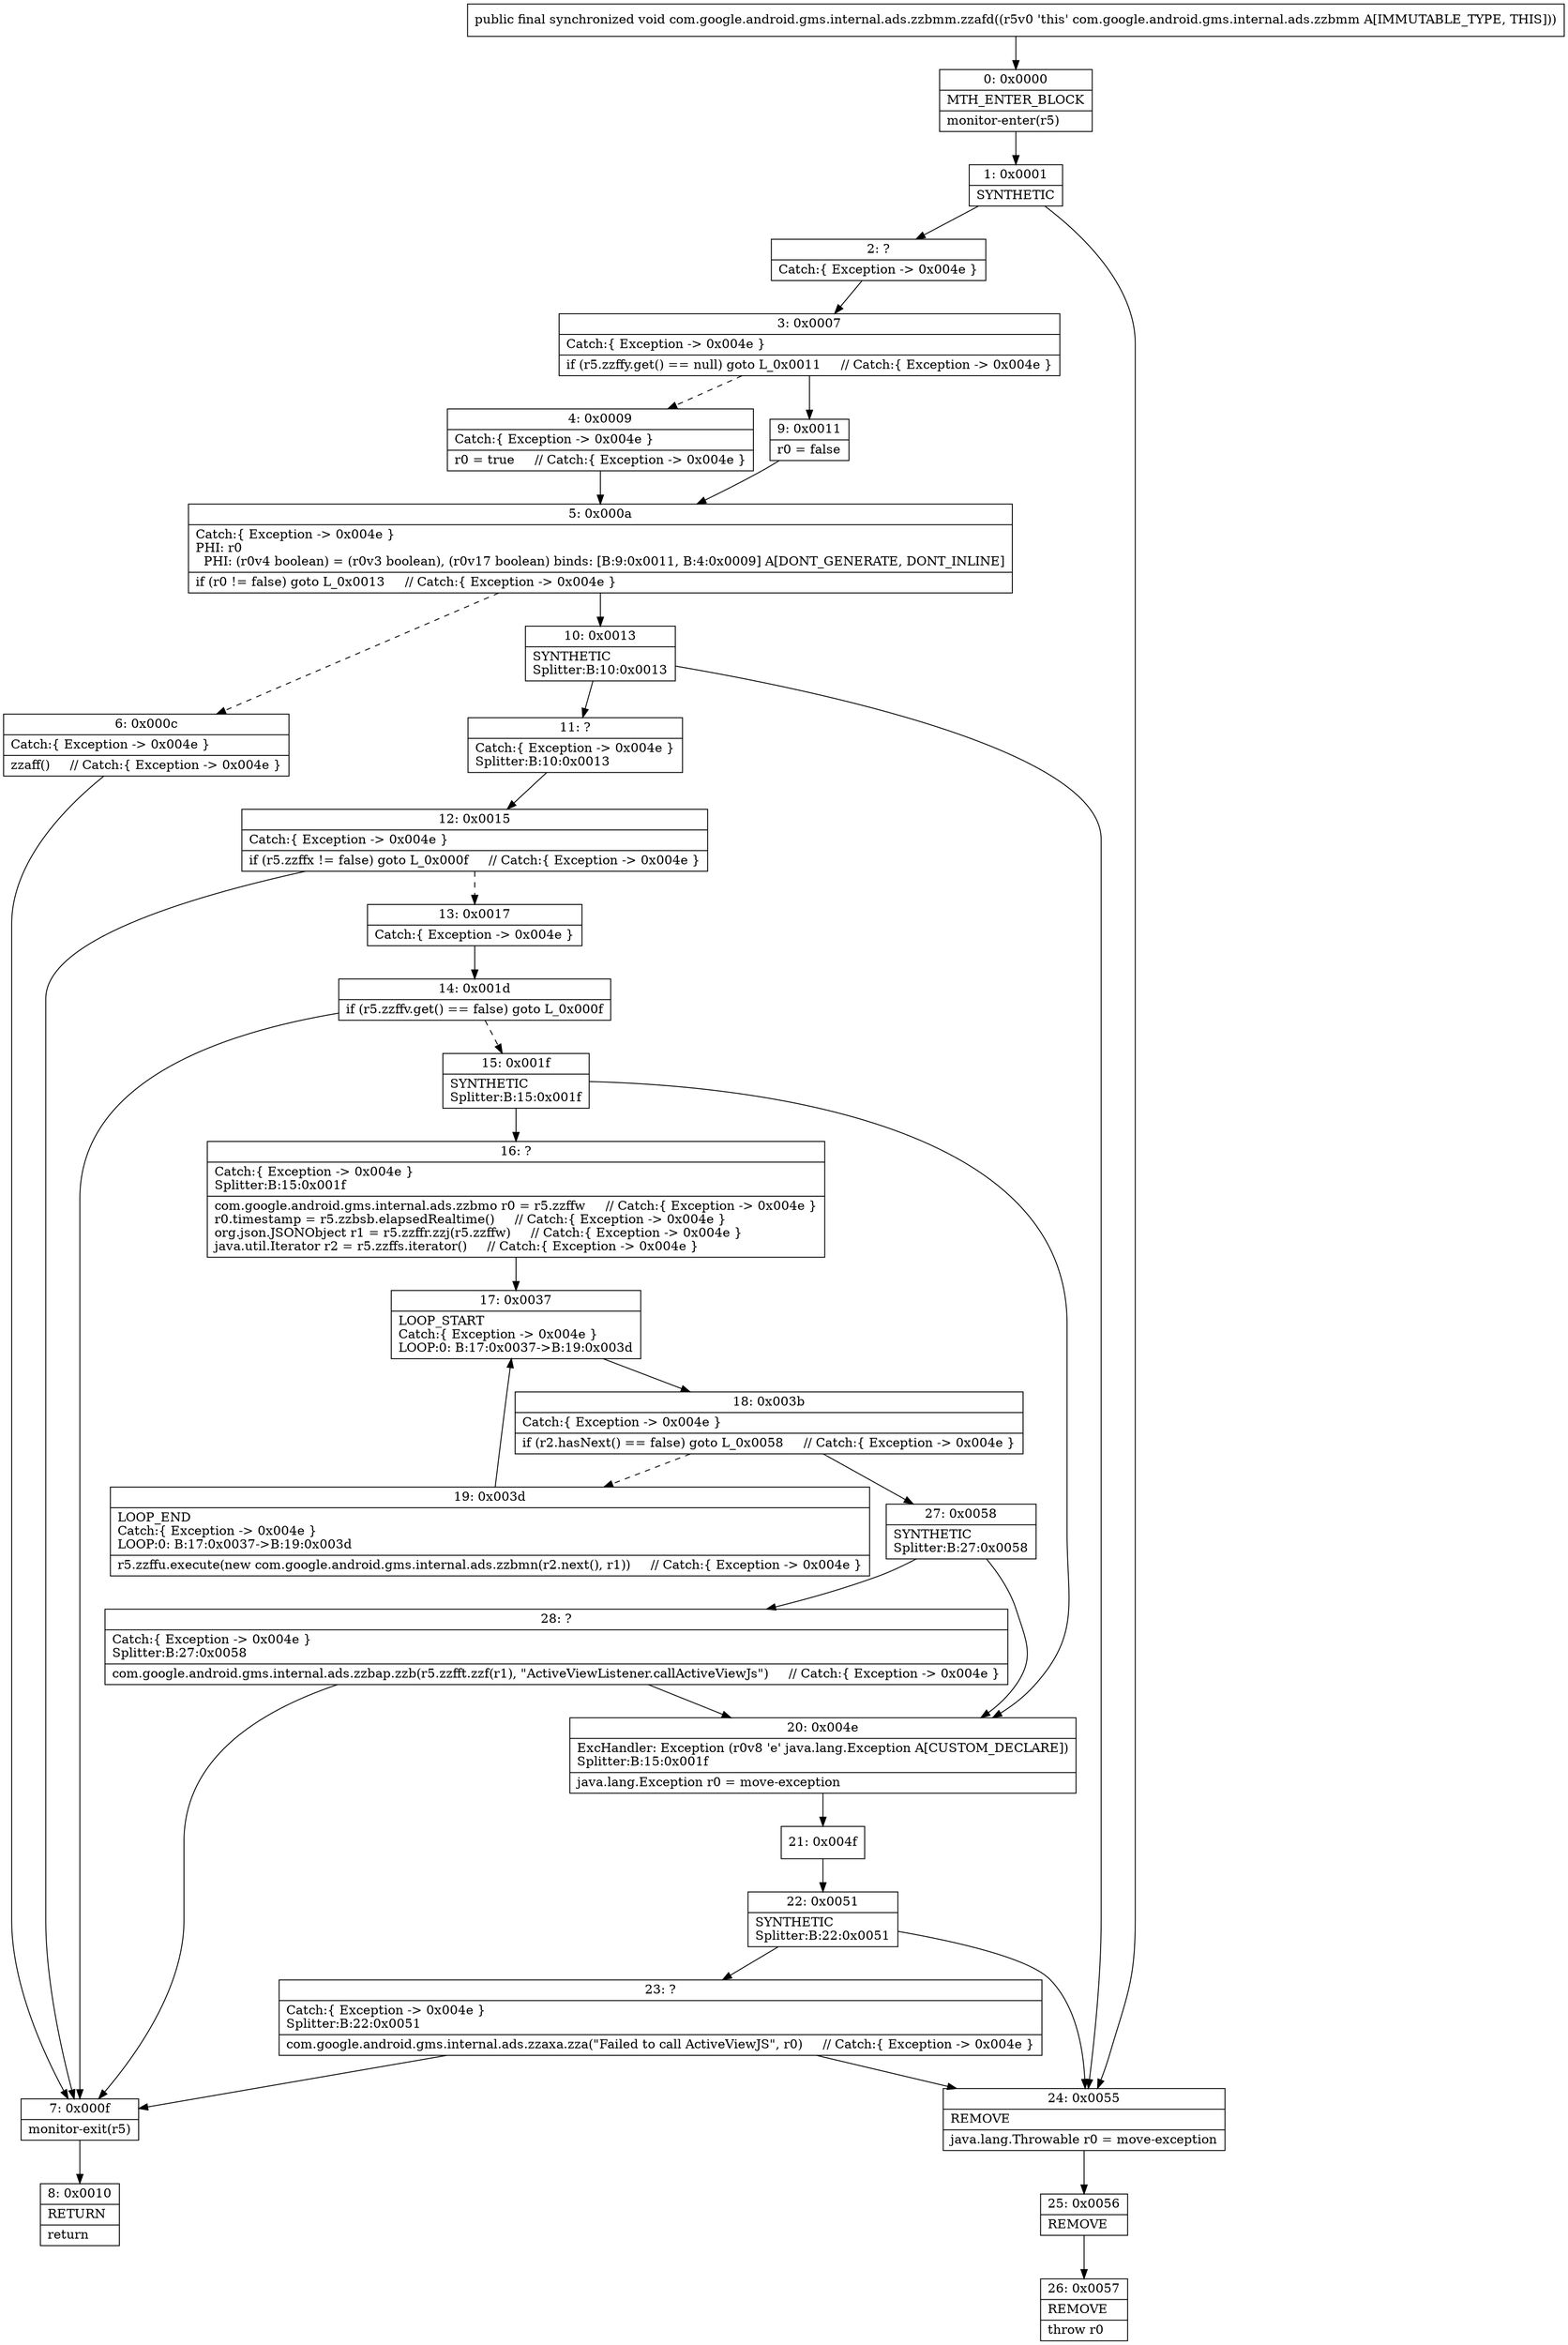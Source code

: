 digraph "CFG forcom.google.android.gms.internal.ads.zzbmm.zzafd()V" {
Node_0 [shape=record,label="{0\:\ 0x0000|MTH_ENTER_BLOCK\l|monitor\-enter(r5)\l}"];
Node_1 [shape=record,label="{1\:\ 0x0001|SYNTHETIC\l}"];
Node_2 [shape=record,label="{2\:\ ?|Catch:\{ Exception \-\> 0x004e \}\l}"];
Node_3 [shape=record,label="{3\:\ 0x0007|Catch:\{ Exception \-\> 0x004e \}\l|if (r5.zzffy.get() == null) goto L_0x0011     \/\/ Catch:\{ Exception \-\> 0x004e \}\l}"];
Node_4 [shape=record,label="{4\:\ 0x0009|Catch:\{ Exception \-\> 0x004e \}\l|r0 = true     \/\/ Catch:\{ Exception \-\> 0x004e \}\l}"];
Node_5 [shape=record,label="{5\:\ 0x000a|Catch:\{ Exception \-\> 0x004e \}\lPHI: r0 \l  PHI: (r0v4 boolean) = (r0v3 boolean), (r0v17 boolean) binds: [B:9:0x0011, B:4:0x0009] A[DONT_GENERATE, DONT_INLINE]\l|if (r0 != false) goto L_0x0013     \/\/ Catch:\{ Exception \-\> 0x004e \}\l}"];
Node_6 [shape=record,label="{6\:\ 0x000c|Catch:\{ Exception \-\> 0x004e \}\l|zzaff()     \/\/ Catch:\{ Exception \-\> 0x004e \}\l}"];
Node_7 [shape=record,label="{7\:\ 0x000f|monitor\-exit(r5)\l}"];
Node_8 [shape=record,label="{8\:\ 0x0010|RETURN\l|return\l}"];
Node_9 [shape=record,label="{9\:\ 0x0011|r0 = false\l}"];
Node_10 [shape=record,label="{10\:\ 0x0013|SYNTHETIC\lSplitter:B:10:0x0013\l}"];
Node_11 [shape=record,label="{11\:\ ?|Catch:\{ Exception \-\> 0x004e \}\lSplitter:B:10:0x0013\l}"];
Node_12 [shape=record,label="{12\:\ 0x0015|Catch:\{ Exception \-\> 0x004e \}\l|if (r5.zzffx != false) goto L_0x000f     \/\/ Catch:\{ Exception \-\> 0x004e \}\l}"];
Node_13 [shape=record,label="{13\:\ 0x0017|Catch:\{ Exception \-\> 0x004e \}\l}"];
Node_14 [shape=record,label="{14\:\ 0x001d|if (r5.zzffv.get() == false) goto L_0x000f\l}"];
Node_15 [shape=record,label="{15\:\ 0x001f|SYNTHETIC\lSplitter:B:15:0x001f\l}"];
Node_16 [shape=record,label="{16\:\ ?|Catch:\{ Exception \-\> 0x004e \}\lSplitter:B:15:0x001f\l|com.google.android.gms.internal.ads.zzbmo r0 = r5.zzffw     \/\/ Catch:\{ Exception \-\> 0x004e \}\lr0.timestamp = r5.zzbsb.elapsedRealtime()     \/\/ Catch:\{ Exception \-\> 0x004e \}\lorg.json.JSONObject r1 = r5.zzffr.zzj(r5.zzffw)     \/\/ Catch:\{ Exception \-\> 0x004e \}\ljava.util.Iterator r2 = r5.zzffs.iterator()     \/\/ Catch:\{ Exception \-\> 0x004e \}\l}"];
Node_17 [shape=record,label="{17\:\ 0x0037|LOOP_START\lCatch:\{ Exception \-\> 0x004e \}\lLOOP:0: B:17:0x0037\-\>B:19:0x003d\l}"];
Node_18 [shape=record,label="{18\:\ 0x003b|Catch:\{ Exception \-\> 0x004e \}\l|if (r2.hasNext() == false) goto L_0x0058     \/\/ Catch:\{ Exception \-\> 0x004e \}\l}"];
Node_19 [shape=record,label="{19\:\ 0x003d|LOOP_END\lCatch:\{ Exception \-\> 0x004e \}\lLOOP:0: B:17:0x0037\-\>B:19:0x003d\l|r5.zzffu.execute(new com.google.android.gms.internal.ads.zzbmn(r2.next(), r1))     \/\/ Catch:\{ Exception \-\> 0x004e \}\l}"];
Node_20 [shape=record,label="{20\:\ 0x004e|ExcHandler: Exception (r0v8 'e' java.lang.Exception A[CUSTOM_DECLARE])\lSplitter:B:15:0x001f\l|java.lang.Exception r0 = move\-exception\l}"];
Node_21 [shape=record,label="{21\:\ 0x004f}"];
Node_22 [shape=record,label="{22\:\ 0x0051|SYNTHETIC\lSplitter:B:22:0x0051\l}"];
Node_23 [shape=record,label="{23\:\ ?|Catch:\{ Exception \-\> 0x004e \}\lSplitter:B:22:0x0051\l|com.google.android.gms.internal.ads.zzaxa.zza(\"Failed to call ActiveViewJS\", r0)     \/\/ Catch:\{ Exception \-\> 0x004e \}\l}"];
Node_24 [shape=record,label="{24\:\ 0x0055|REMOVE\l|java.lang.Throwable r0 = move\-exception\l}"];
Node_25 [shape=record,label="{25\:\ 0x0056|REMOVE\l}"];
Node_26 [shape=record,label="{26\:\ 0x0057|REMOVE\l|throw r0\l}"];
Node_27 [shape=record,label="{27\:\ 0x0058|SYNTHETIC\lSplitter:B:27:0x0058\l}"];
Node_28 [shape=record,label="{28\:\ ?|Catch:\{ Exception \-\> 0x004e \}\lSplitter:B:27:0x0058\l|com.google.android.gms.internal.ads.zzbap.zzb(r5.zzfft.zzf(r1), \"ActiveViewListener.callActiveViewJs\")     \/\/ Catch:\{ Exception \-\> 0x004e \}\l}"];
MethodNode[shape=record,label="{public final synchronized void com.google.android.gms.internal.ads.zzbmm.zzafd((r5v0 'this' com.google.android.gms.internal.ads.zzbmm A[IMMUTABLE_TYPE, THIS])) }"];
MethodNode -> Node_0;
Node_0 -> Node_1;
Node_1 -> Node_2;
Node_1 -> Node_24;
Node_2 -> Node_3;
Node_3 -> Node_4[style=dashed];
Node_3 -> Node_9;
Node_4 -> Node_5;
Node_5 -> Node_6[style=dashed];
Node_5 -> Node_10;
Node_6 -> Node_7;
Node_7 -> Node_8;
Node_9 -> Node_5;
Node_10 -> Node_11;
Node_10 -> Node_24;
Node_11 -> Node_12;
Node_12 -> Node_7;
Node_12 -> Node_13[style=dashed];
Node_13 -> Node_14;
Node_14 -> Node_7;
Node_14 -> Node_15[style=dashed];
Node_15 -> Node_16;
Node_15 -> Node_20;
Node_16 -> Node_17;
Node_17 -> Node_18;
Node_18 -> Node_19[style=dashed];
Node_18 -> Node_27;
Node_19 -> Node_17;
Node_20 -> Node_21;
Node_21 -> Node_22;
Node_22 -> Node_23;
Node_22 -> Node_24;
Node_23 -> Node_24;
Node_23 -> Node_7;
Node_24 -> Node_25;
Node_25 -> Node_26;
Node_27 -> Node_28;
Node_27 -> Node_20;
Node_28 -> Node_20;
Node_28 -> Node_7;
}

